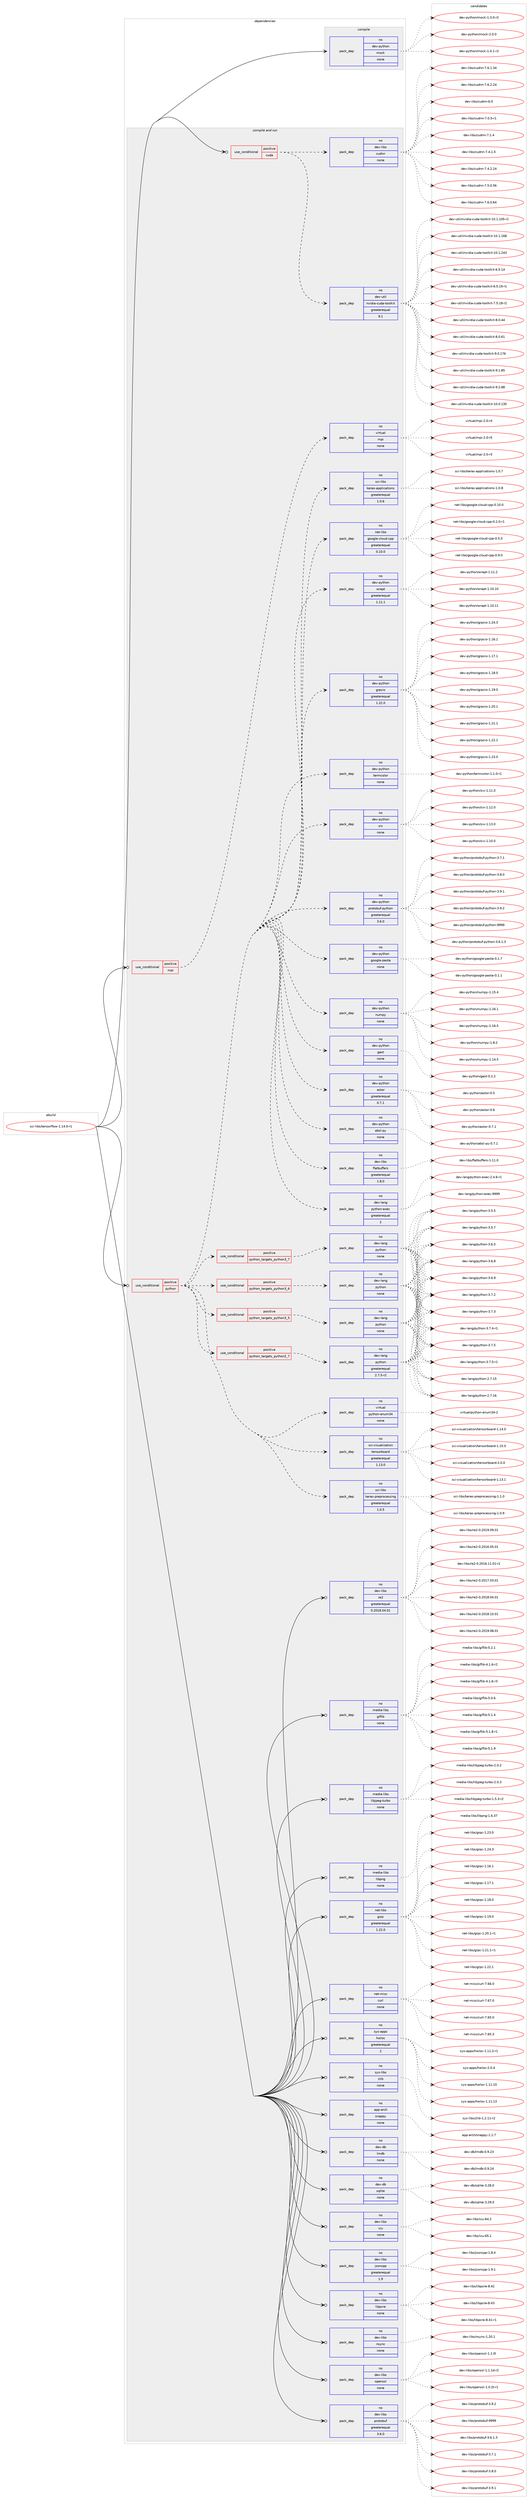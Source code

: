 digraph prolog {

# *************
# Graph options
# *************

newrank=true;
concentrate=true;
compound=true;
graph [rankdir=LR,fontname=Helvetica,fontsize=10,ranksep=1.5];#, ranksep=2.5, nodesep=0.2];
edge  [arrowhead=vee];
node  [fontname=Helvetica,fontsize=10];

# **********
# The ebuild
# **********

subgraph cluster_leftcol {
color=gray;
rank=same;
label=<<i>ebuild</i>>;
id [label="sci-libs/tensorflow-1.14.0-r1", color=red, width=4, href="../sci-libs/tensorflow-1.14.0-r1.svg"];
}

# ****************
# The dependencies
# ****************

subgraph cluster_midcol {
color=gray;
label=<<i>dependencies</i>>;
subgraph cluster_compile {
fillcolor="#eeeeee";
style=filled;
label=<<i>compile</i>>;
subgraph pack636025 {
dependency860055 [label=<<TABLE BORDER="0" CELLBORDER="1" CELLSPACING="0" CELLPADDING="4" WIDTH="220"><TR><TD ROWSPAN="6" CELLPADDING="30">pack_dep</TD></TR><TR><TD WIDTH="110">no</TD></TR><TR><TD>dev-python</TD></TR><TR><TD>mock</TD></TR><TR><TD>none</TD></TR><TR><TD></TD></TR></TABLE>>, shape=none, color=blue];
}
id:e -> dependency860055:w [weight=20,style="solid",arrowhead="vee"];
}
subgraph cluster_compileandrun {
fillcolor="#eeeeee";
style=filled;
label=<<i>compile and run</i>>;
subgraph cond208830 {
dependency860056 [label=<<TABLE BORDER="0" CELLBORDER="1" CELLSPACING="0" CELLPADDING="4"><TR><TD ROWSPAN="3" CELLPADDING="10">use_conditional</TD></TR><TR><TD>positive</TD></TR><TR><TD>cuda</TD></TR></TABLE>>, shape=none, color=red];
subgraph pack636026 {
dependency860057 [label=<<TABLE BORDER="0" CELLBORDER="1" CELLSPACING="0" CELLPADDING="4" WIDTH="220"><TR><TD ROWSPAN="6" CELLPADDING="30">pack_dep</TD></TR><TR><TD WIDTH="110">no</TD></TR><TR><TD>dev-util</TD></TR><TR><TD>nvidia-cuda-toolkit</TD></TR><TR><TD>greaterequal</TD></TR><TR><TD>9.1</TD></TR></TABLE>>, shape=none, color=blue];
}
dependency860056:e -> dependency860057:w [weight=20,style="dashed",arrowhead="vee"];
subgraph pack636027 {
dependency860058 [label=<<TABLE BORDER="0" CELLBORDER="1" CELLSPACING="0" CELLPADDING="4" WIDTH="220"><TR><TD ROWSPAN="6" CELLPADDING="30">pack_dep</TD></TR><TR><TD WIDTH="110">no</TD></TR><TR><TD>dev-libs</TD></TR><TR><TD>cudnn</TD></TR><TR><TD>none</TD></TR><TR><TD></TD></TR></TABLE>>, shape=none, color=blue];
}
dependency860056:e -> dependency860058:w [weight=20,style="dashed",arrowhead="vee"];
}
id:e -> dependency860056:w [weight=20,style="solid",arrowhead="odotvee"];
subgraph cond208831 {
dependency860059 [label=<<TABLE BORDER="0" CELLBORDER="1" CELLSPACING="0" CELLPADDING="4"><TR><TD ROWSPAN="3" CELLPADDING="10">use_conditional</TD></TR><TR><TD>positive</TD></TR><TR><TD>mpi</TD></TR></TABLE>>, shape=none, color=red];
subgraph pack636028 {
dependency860060 [label=<<TABLE BORDER="0" CELLBORDER="1" CELLSPACING="0" CELLPADDING="4" WIDTH="220"><TR><TD ROWSPAN="6" CELLPADDING="30">pack_dep</TD></TR><TR><TD WIDTH="110">no</TD></TR><TR><TD>virtual</TD></TR><TR><TD>mpi</TD></TR><TR><TD>none</TD></TR><TR><TD></TD></TR></TABLE>>, shape=none, color=blue];
}
dependency860059:e -> dependency860060:w [weight=20,style="dashed",arrowhead="vee"];
}
id:e -> dependency860059:w [weight=20,style="solid",arrowhead="odotvee"];
subgraph cond208832 {
dependency860061 [label=<<TABLE BORDER="0" CELLBORDER="1" CELLSPACING="0" CELLPADDING="4"><TR><TD ROWSPAN="3" CELLPADDING="10">use_conditional</TD></TR><TR><TD>positive</TD></TR><TR><TD>python</TD></TR></TABLE>>, shape=none, color=red];
subgraph cond208833 {
dependency860062 [label=<<TABLE BORDER="0" CELLBORDER="1" CELLSPACING="0" CELLPADDING="4"><TR><TD ROWSPAN="3" CELLPADDING="10">use_conditional</TD></TR><TR><TD>positive</TD></TR><TR><TD>python_targets_python2_7</TD></TR></TABLE>>, shape=none, color=red];
subgraph pack636029 {
dependency860063 [label=<<TABLE BORDER="0" CELLBORDER="1" CELLSPACING="0" CELLPADDING="4" WIDTH="220"><TR><TD ROWSPAN="6" CELLPADDING="30">pack_dep</TD></TR><TR><TD WIDTH="110">no</TD></TR><TR><TD>dev-lang</TD></TR><TR><TD>python</TD></TR><TR><TD>greaterequal</TD></TR><TR><TD>2.7.5-r2</TD></TR></TABLE>>, shape=none, color=blue];
}
dependency860062:e -> dependency860063:w [weight=20,style="dashed",arrowhead="vee"];
}
dependency860061:e -> dependency860062:w [weight=20,style="dashed",arrowhead="vee"];
subgraph cond208834 {
dependency860064 [label=<<TABLE BORDER="0" CELLBORDER="1" CELLSPACING="0" CELLPADDING="4"><TR><TD ROWSPAN="3" CELLPADDING="10">use_conditional</TD></TR><TR><TD>positive</TD></TR><TR><TD>python_targets_python3_5</TD></TR></TABLE>>, shape=none, color=red];
subgraph pack636030 {
dependency860065 [label=<<TABLE BORDER="0" CELLBORDER="1" CELLSPACING="0" CELLPADDING="4" WIDTH="220"><TR><TD ROWSPAN="6" CELLPADDING="30">pack_dep</TD></TR><TR><TD WIDTH="110">no</TD></TR><TR><TD>dev-lang</TD></TR><TR><TD>python</TD></TR><TR><TD>none</TD></TR><TR><TD></TD></TR></TABLE>>, shape=none, color=blue];
}
dependency860064:e -> dependency860065:w [weight=20,style="dashed",arrowhead="vee"];
}
dependency860061:e -> dependency860064:w [weight=20,style="dashed",arrowhead="vee"];
subgraph cond208835 {
dependency860066 [label=<<TABLE BORDER="0" CELLBORDER="1" CELLSPACING="0" CELLPADDING="4"><TR><TD ROWSPAN="3" CELLPADDING="10">use_conditional</TD></TR><TR><TD>positive</TD></TR><TR><TD>python_targets_python3_6</TD></TR></TABLE>>, shape=none, color=red];
subgraph pack636031 {
dependency860067 [label=<<TABLE BORDER="0" CELLBORDER="1" CELLSPACING="0" CELLPADDING="4" WIDTH="220"><TR><TD ROWSPAN="6" CELLPADDING="30">pack_dep</TD></TR><TR><TD WIDTH="110">no</TD></TR><TR><TD>dev-lang</TD></TR><TR><TD>python</TD></TR><TR><TD>none</TD></TR><TR><TD></TD></TR></TABLE>>, shape=none, color=blue];
}
dependency860066:e -> dependency860067:w [weight=20,style="dashed",arrowhead="vee"];
}
dependency860061:e -> dependency860066:w [weight=20,style="dashed",arrowhead="vee"];
subgraph cond208836 {
dependency860068 [label=<<TABLE BORDER="0" CELLBORDER="1" CELLSPACING="0" CELLPADDING="4"><TR><TD ROWSPAN="3" CELLPADDING="10">use_conditional</TD></TR><TR><TD>positive</TD></TR><TR><TD>python_targets_python3_7</TD></TR></TABLE>>, shape=none, color=red];
subgraph pack636032 {
dependency860069 [label=<<TABLE BORDER="0" CELLBORDER="1" CELLSPACING="0" CELLPADDING="4" WIDTH="220"><TR><TD ROWSPAN="6" CELLPADDING="30">pack_dep</TD></TR><TR><TD WIDTH="110">no</TD></TR><TR><TD>dev-lang</TD></TR><TR><TD>python</TD></TR><TR><TD>none</TD></TR><TR><TD></TD></TR></TABLE>>, shape=none, color=blue];
}
dependency860068:e -> dependency860069:w [weight=20,style="dashed",arrowhead="vee"];
}
dependency860061:e -> dependency860068:w [weight=20,style="dashed",arrowhead="vee"];
subgraph pack636033 {
dependency860070 [label=<<TABLE BORDER="0" CELLBORDER="1" CELLSPACING="0" CELLPADDING="4" WIDTH="220"><TR><TD ROWSPAN="6" CELLPADDING="30">pack_dep</TD></TR><TR><TD WIDTH="110">no</TD></TR><TR><TD>dev-lang</TD></TR><TR><TD>python-exec</TD></TR><TR><TD>greaterequal</TD></TR><TR><TD>2</TD></TR></TABLE>>, shape=none, color=blue];
}
dependency860061:e -> dependency860070:w [weight=20,style="dashed",arrowhead="vee"];
subgraph pack636034 {
dependency860071 [label=<<TABLE BORDER="0" CELLBORDER="1" CELLSPACING="0" CELLPADDING="4" WIDTH="220"><TR><TD ROWSPAN="6" CELLPADDING="30">pack_dep</TD></TR><TR><TD WIDTH="110">no</TD></TR><TR><TD>dev-libs</TD></TR><TR><TD>flatbuffers</TD></TR><TR><TD>greaterequal</TD></TR><TR><TD>1.8.0</TD></TR></TABLE>>, shape=none, color=blue];
}
dependency860061:e -> dependency860071:w [weight=20,style="dashed",arrowhead="vee"];
subgraph pack636035 {
dependency860072 [label=<<TABLE BORDER="0" CELLBORDER="1" CELLSPACING="0" CELLPADDING="4" WIDTH="220"><TR><TD ROWSPAN="6" CELLPADDING="30">pack_dep</TD></TR><TR><TD WIDTH="110">no</TD></TR><TR><TD>dev-python</TD></TR><TR><TD>absl-py</TD></TR><TR><TD>none</TD></TR><TR><TD></TD></TR></TABLE>>, shape=none, color=blue];
}
dependency860061:e -> dependency860072:w [weight=20,style="dashed",arrowhead="vee"];
subgraph pack636036 {
dependency860073 [label=<<TABLE BORDER="0" CELLBORDER="1" CELLSPACING="0" CELLPADDING="4" WIDTH="220"><TR><TD ROWSPAN="6" CELLPADDING="30">pack_dep</TD></TR><TR><TD WIDTH="110">no</TD></TR><TR><TD>dev-python</TD></TR><TR><TD>astor</TD></TR><TR><TD>greaterequal</TD></TR><TR><TD>0.7.1</TD></TR></TABLE>>, shape=none, color=blue];
}
dependency860061:e -> dependency860073:w [weight=20,style="dashed",arrowhead="vee"];
subgraph pack636037 {
dependency860074 [label=<<TABLE BORDER="0" CELLBORDER="1" CELLSPACING="0" CELLPADDING="4" WIDTH="220"><TR><TD ROWSPAN="6" CELLPADDING="30">pack_dep</TD></TR><TR><TD WIDTH="110">no</TD></TR><TR><TD>dev-python</TD></TR><TR><TD>gast</TD></TR><TR><TD>none</TD></TR><TR><TD></TD></TR></TABLE>>, shape=none, color=blue];
}
dependency860061:e -> dependency860074:w [weight=20,style="dashed",arrowhead="vee"];
subgraph pack636038 {
dependency860075 [label=<<TABLE BORDER="0" CELLBORDER="1" CELLSPACING="0" CELLPADDING="4" WIDTH="220"><TR><TD ROWSPAN="6" CELLPADDING="30">pack_dep</TD></TR><TR><TD WIDTH="110">no</TD></TR><TR><TD>dev-python</TD></TR><TR><TD>numpy</TD></TR><TR><TD>none</TD></TR><TR><TD></TD></TR></TABLE>>, shape=none, color=blue];
}
dependency860061:e -> dependency860075:w [weight=20,style="dashed",arrowhead="vee"];
subgraph pack636039 {
dependency860076 [label=<<TABLE BORDER="0" CELLBORDER="1" CELLSPACING="0" CELLPADDING="4" WIDTH="220"><TR><TD ROWSPAN="6" CELLPADDING="30">pack_dep</TD></TR><TR><TD WIDTH="110">no</TD></TR><TR><TD>dev-python</TD></TR><TR><TD>google-pasta</TD></TR><TR><TD>none</TD></TR><TR><TD></TD></TR></TABLE>>, shape=none, color=blue];
}
dependency860061:e -> dependency860076:w [weight=20,style="dashed",arrowhead="vee"];
subgraph pack636040 {
dependency860077 [label=<<TABLE BORDER="0" CELLBORDER="1" CELLSPACING="0" CELLPADDING="4" WIDTH="220"><TR><TD ROWSPAN="6" CELLPADDING="30">pack_dep</TD></TR><TR><TD WIDTH="110">no</TD></TR><TR><TD>dev-python</TD></TR><TR><TD>protobuf-python</TD></TR><TR><TD>greaterequal</TD></TR><TR><TD>3.6.0</TD></TR></TABLE>>, shape=none, color=blue];
}
dependency860061:e -> dependency860077:w [weight=20,style="dashed",arrowhead="vee"];
subgraph pack636041 {
dependency860078 [label=<<TABLE BORDER="0" CELLBORDER="1" CELLSPACING="0" CELLPADDING="4" WIDTH="220"><TR><TD ROWSPAN="6" CELLPADDING="30">pack_dep</TD></TR><TR><TD WIDTH="110">no</TD></TR><TR><TD>dev-python</TD></TR><TR><TD>six</TD></TR><TR><TD>none</TD></TR><TR><TD></TD></TR></TABLE>>, shape=none, color=blue];
}
dependency860061:e -> dependency860078:w [weight=20,style="dashed",arrowhead="vee"];
subgraph pack636042 {
dependency860079 [label=<<TABLE BORDER="0" CELLBORDER="1" CELLSPACING="0" CELLPADDING="4" WIDTH="220"><TR><TD ROWSPAN="6" CELLPADDING="30">pack_dep</TD></TR><TR><TD WIDTH="110">no</TD></TR><TR><TD>dev-python</TD></TR><TR><TD>termcolor</TD></TR><TR><TD>none</TD></TR><TR><TD></TD></TR></TABLE>>, shape=none, color=blue];
}
dependency860061:e -> dependency860079:w [weight=20,style="dashed",arrowhead="vee"];
subgraph pack636043 {
dependency860080 [label=<<TABLE BORDER="0" CELLBORDER="1" CELLSPACING="0" CELLPADDING="4" WIDTH="220"><TR><TD ROWSPAN="6" CELLPADDING="30">pack_dep</TD></TR><TR><TD WIDTH="110">no</TD></TR><TR><TD>dev-python</TD></TR><TR><TD>grpcio</TD></TR><TR><TD>greaterequal</TD></TR><TR><TD>1.22.0</TD></TR></TABLE>>, shape=none, color=blue];
}
dependency860061:e -> dependency860080:w [weight=20,style="dashed",arrowhead="vee"];
subgraph pack636044 {
dependency860081 [label=<<TABLE BORDER="0" CELLBORDER="1" CELLSPACING="0" CELLPADDING="4" WIDTH="220"><TR><TD ROWSPAN="6" CELLPADDING="30">pack_dep</TD></TR><TR><TD WIDTH="110">no</TD></TR><TR><TD>dev-python</TD></TR><TR><TD>wrapt</TD></TR><TR><TD>greaterequal</TD></TR><TR><TD>1.11.1</TD></TR></TABLE>>, shape=none, color=blue];
}
dependency860061:e -> dependency860081:w [weight=20,style="dashed",arrowhead="vee"];
subgraph pack636045 {
dependency860082 [label=<<TABLE BORDER="0" CELLBORDER="1" CELLSPACING="0" CELLPADDING="4" WIDTH="220"><TR><TD ROWSPAN="6" CELLPADDING="30">pack_dep</TD></TR><TR><TD WIDTH="110">no</TD></TR><TR><TD>net-libs</TD></TR><TR><TD>google-cloud-cpp</TD></TR><TR><TD>greaterequal</TD></TR><TR><TD>0.10.0</TD></TR></TABLE>>, shape=none, color=blue];
}
dependency860061:e -> dependency860082:w [weight=20,style="dashed",arrowhead="vee"];
subgraph pack636046 {
dependency860083 [label=<<TABLE BORDER="0" CELLBORDER="1" CELLSPACING="0" CELLPADDING="4" WIDTH="220"><TR><TD ROWSPAN="6" CELLPADDING="30">pack_dep</TD></TR><TR><TD WIDTH="110">no</TD></TR><TR><TD>sci-libs</TD></TR><TR><TD>keras-applications</TD></TR><TR><TD>greaterequal</TD></TR><TR><TD>1.0.6</TD></TR></TABLE>>, shape=none, color=blue];
}
dependency860061:e -> dependency860083:w [weight=20,style="dashed",arrowhead="vee"];
subgraph pack636047 {
dependency860084 [label=<<TABLE BORDER="0" CELLBORDER="1" CELLSPACING="0" CELLPADDING="4" WIDTH="220"><TR><TD ROWSPAN="6" CELLPADDING="30">pack_dep</TD></TR><TR><TD WIDTH="110">no</TD></TR><TR><TD>sci-libs</TD></TR><TR><TD>keras-preprocessing</TD></TR><TR><TD>greaterequal</TD></TR><TR><TD>1.0.5</TD></TR></TABLE>>, shape=none, color=blue];
}
dependency860061:e -> dependency860084:w [weight=20,style="dashed",arrowhead="vee"];
subgraph pack636048 {
dependency860085 [label=<<TABLE BORDER="0" CELLBORDER="1" CELLSPACING="0" CELLPADDING="4" WIDTH="220"><TR><TD ROWSPAN="6" CELLPADDING="30">pack_dep</TD></TR><TR><TD WIDTH="110">no</TD></TR><TR><TD>sci-visualization</TD></TR><TR><TD>tensorboard</TD></TR><TR><TD>greaterequal</TD></TR><TR><TD>1.13.0</TD></TR></TABLE>>, shape=none, color=blue];
}
dependency860061:e -> dependency860085:w [weight=20,style="dashed",arrowhead="vee"];
subgraph pack636049 {
dependency860086 [label=<<TABLE BORDER="0" CELLBORDER="1" CELLSPACING="0" CELLPADDING="4" WIDTH="220"><TR><TD ROWSPAN="6" CELLPADDING="30">pack_dep</TD></TR><TR><TD WIDTH="110">no</TD></TR><TR><TD>virtual</TD></TR><TR><TD>python-enum34</TD></TR><TR><TD>none</TD></TR><TR><TD></TD></TR></TABLE>>, shape=none, color=blue];
}
dependency860061:e -> dependency860086:w [weight=20,style="dashed",arrowhead="vee"];
}
id:e -> dependency860061:w [weight=20,style="solid",arrowhead="odotvee"];
subgraph pack636050 {
dependency860087 [label=<<TABLE BORDER="0" CELLBORDER="1" CELLSPACING="0" CELLPADDING="4" WIDTH="220"><TR><TD ROWSPAN="6" CELLPADDING="30">pack_dep</TD></TR><TR><TD WIDTH="110">no</TD></TR><TR><TD>app-arch</TD></TR><TR><TD>snappy</TD></TR><TR><TD>none</TD></TR><TR><TD></TD></TR></TABLE>>, shape=none, color=blue];
}
id:e -> dependency860087:w [weight=20,style="solid",arrowhead="odotvee"];
subgraph pack636051 {
dependency860088 [label=<<TABLE BORDER="0" CELLBORDER="1" CELLSPACING="0" CELLPADDING="4" WIDTH="220"><TR><TD ROWSPAN="6" CELLPADDING="30">pack_dep</TD></TR><TR><TD WIDTH="110">no</TD></TR><TR><TD>dev-db</TD></TR><TR><TD>lmdb</TD></TR><TR><TD>none</TD></TR><TR><TD></TD></TR></TABLE>>, shape=none, color=blue];
}
id:e -> dependency860088:w [weight=20,style="solid",arrowhead="odotvee"];
subgraph pack636052 {
dependency860089 [label=<<TABLE BORDER="0" CELLBORDER="1" CELLSPACING="0" CELLPADDING="4" WIDTH="220"><TR><TD ROWSPAN="6" CELLPADDING="30">pack_dep</TD></TR><TR><TD WIDTH="110">no</TD></TR><TR><TD>dev-db</TD></TR><TR><TD>sqlite</TD></TR><TR><TD>none</TD></TR><TR><TD></TD></TR></TABLE>>, shape=none, color=blue];
}
id:e -> dependency860089:w [weight=20,style="solid",arrowhead="odotvee"];
subgraph pack636053 {
dependency860090 [label=<<TABLE BORDER="0" CELLBORDER="1" CELLSPACING="0" CELLPADDING="4" WIDTH="220"><TR><TD ROWSPAN="6" CELLPADDING="30">pack_dep</TD></TR><TR><TD WIDTH="110">no</TD></TR><TR><TD>dev-libs</TD></TR><TR><TD>icu</TD></TR><TR><TD>none</TD></TR><TR><TD></TD></TR></TABLE>>, shape=none, color=blue];
}
id:e -> dependency860090:w [weight=20,style="solid",arrowhead="odotvee"];
subgraph pack636054 {
dependency860091 [label=<<TABLE BORDER="0" CELLBORDER="1" CELLSPACING="0" CELLPADDING="4" WIDTH="220"><TR><TD ROWSPAN="6" CELLPADDING="30">pack_dep</TD></TR><TR><TD WIDTH="110">no</TD></TR><TR><TD>dev-libs</TD></TR><TR><TD>jsoncpp</TD></TR><TR><TD>greaterequal</TD></TR><TR><TD>1.9</TD></TR></TABLE>>, shape=none, color=blue];
}
id:e -> dependency860091:w [weight=20,style="solid",arrowhead="odotvee"];
subgraph pack636055 {
dependency860092 [label=<<TABLE BORDER="0" CELLBORDER="1" CELLSPACING="0" CELLPADDING="4" WIDTH="220"><TR><TD ROWSPAN="6" CELLPADDING="30">pack_dep</TD></TR><TR><TD WIDTH="110">no</TD></TR><TR><TD>dev-libs</TD></TR><TR><TD>libpcre</TD></TR><TR><TD>none</TD></TR><TR><TD></TD></TR></TABLE>>, shape=none, color=blue];
}
id:e -> dependency860092:w [weight=20,style="solid",arrowhead="odotvee"];
subgraph pack636056 {
dependency860093 [label=<<TABLE BORDER="0" CELLBORDER="1" CELLSPACING="0" CELLPADDING="4" WIDTH="220"><TR><TD ROWSPAN="6" CELLPADDING="30">pack_dep</TD></TR><TR><TD WIDTH="110">no</TD></TR><TR><TD>dev-libs</TD></TR><TR><TD>nsync</TD></TR><TR><TD>none</TD></TR><TR><TD></TD></TR></TABLE>>, shape=none, color=blue];
}
id:e -> dependency860093:w [weight=20,style="solid",arrowhead="odotvee"];
subgraph pack636057 {
dependency860094 [label=<<TABLE BORDER="0" CELLBORDER="1" CELLSPACING="0" CELLPADDING="4" WIDTH="220"><TR><TD ROWSPAN="6" CELLPADDING="30">pack_dep</TD></TR><TR><TD WIDTH="110">no</TD></TR><TR><TD>dev-libs</TD></TR><TR><TD>openssl</TD></TR><TR><TD>none</TD></TR><TR><TD></TD></TR></TABLE>>, shape=none, color=blue];
}
id:e -> dependency860094:w [weight=20,style="solid",arrowhead="odotvee"];
subgraph pack636058 {
dependency860095 [label=<<TABLE BORDER="0" CELLBORDER="1" CELLSPACING="0" CELLPADDING="4" WIDTH="220"><TR><TD ROWSPAN="6" CELLPADDING="30">pack_dep</TD></TR><TR><TD WIDTH="110">no</TD></TR><TR><TD>dev-libs</TD></TR><TR><TD>protobuf</TD></TR><TR><TD>greaterequal</TD></TR><TR><TD>3.6.0</TD></TR></TABLE>>, shape=none, color=blue];
}
id:e -> dependency860095:w [weight=20,style="solid",arrowhead="odotvee"];
subgraph pack636059 {
dependency860096 [label=<<TABLE BORDER="0" CELLBORDER="1" CELLSPACING="0" CELLPADDING="4" WIDTH="220"><TR><TD ROWSPAN="6" CELLPADDING="30">pack_dep</TD></TR><TR><TD WIDTH="110">no</TD></TR><TR><TD>dev-libs</TD></TR><TR><TD>re2</TD></TR><TR><TD>greaterequal</TD></TR><TR><TD>0.2018.04.01</TD></TR></TABLE>>, shape=none, color=blue];
}
id:e -> dependency860096:w [weight=20,style="solid",arrowhead="odotvee"];
subgraph pack636060 {
dependency860097 [label=<<TABLE BORDER="0" CELLBORDER="1" CELLSPACING="0" CELLPADDING="4" WIDTH="220"><TR><TD ROWSPAN="6" CELLPADDING="30">pack_dep</TD></TR><TR><TD WIDTH="110">no</TD></TR><TR><TD>media-libs</TD></TR><TR><TD>giflib</TD></TR><TR><TD>none</TD></TR><TR><TD></TD></TR></TABLE>>, shape=none, color=blue];
}
id:e -> dependency860097:w [weight=20,style="solid",arrowhead="odotvee"];
subgraph pack636061 {
dependency860098 [label=<<TABLE BORDER="0" CELLBORDER="1" CELLSPACING="0" CELLPADDING="4" WIDTH="220"><TR><TD ROWSPAN="6" CELLPADDING="30">pack_dep</TD></TR><TR><TD WIDTH="110">no</TD></TR><TR><TD>media-libs</TD></TR><TR><TD>libjpeg-turbo</TD></TR><TR><TD>none</TD></TR><TR><TD></TD></TR></TABLE>>, shape=none, color=blue];
}
id:e -> dependency860098:w [weight=20,style="solid",arrowhead="odotvee"];
subgraph pack636062 {
dependency860099 [label=<<TABLE BORDER="0" CELLBORDER="1" CELLSPACING="0" CELLPADDING="4" WIDTH="220"><TR><TD ROWSPAN="6" CELLPADDING="30">pack_dep</TD></TR><TR><TD WIDTH="110">no</TD></TR><TR><TD>media-libs</TD></TR><TR><TD>libpng</TD></TR><TR><TD>none</TD></TR><TR><TD></TD></TR></TABLE>>, shape=none, color=blue];
}
id:e -> dependency860099:w [weight=20,style="solid",arrowhead="odotvee"];
subgraph pack636063 {
dependency860100 [label=<<TABLE BORDER="0" CELLBORDER="1" CELLSPACING="0" CELLPADDING="4" WIDTH="220"><TR><TD ROWSPAN="6" CELLPADDING="30">pack_dep</TD></TR><TR><TD WIDTH="110">no</TD></TR><TR><TD>net-libs</TD></TR><TR><TD>grpc</TD></TR><TR><TD>greaterequal</TD></TR><TR><TD>1.22.0</TD></TR></TABLE>>, shape=none, color=blue];
}
id:e -> dependency860100:w [weight=20,style="solid",arrowhead="odotvee"];
subgraph pack636064 {
dependency860101 [label=<<TABLE BORDER="0" CELLBORDER="1" CELLSPACING="0" CELLPADDING="4" WIDTH="220"><TR><TD ROWSPAN="6" CELLPADDING="30">pack_dep</TD></TR><TR><TD WIDTH="110">no</TD></TR><TR><TD>net-misc</TD></TR><TR><TD>curl</TD></TR><TR><TD>none</TD></TR><TR><TD></TD></TR></TABLE>>, shape=none, color=blue];
}
id:e -> dependency860101:w [weight=20,style="solid",arrowhead="odotvee"];
subgraph pack636065 {
dependency860102 [label=<<TABLE BORDER="0" CELLBORDER="1" CELLSPACING="0" CELLPADDING="4" WIDTH="220"><TR><TD ROWSPAN="6" CELLPADDING="30">pack_dep</TD></TR><TR><TD WIDTH="110">no</TD></TR><TR><TD>sys-apps</TD></TR><TR><TD>hwloc</TD></TR><TR><TD>greaterequal</TD></TR><TR><TD>2</TD></TR></TABLE>>, shape=none, color=blue];
}
id:e -> dependency860102:w [weight=20,style="solid",arrowhead="odotvee"];
subgraph pack636066 {
dependency860103 [label=<<TABLE BORDER="0" CELLBORDER="1" CELLSPACING="0" CELLPADDING="4" WIDTH="220"><TR><TD ROWSPAN="6" CELLPADDING="30">pack_dep</TD></TR><TR><TD WIDTH="110">no</TD></TR><TR><TD>sys-libs</TD></TR><TR><TD>zlib</TD></TR><TR><TD>none</TD></TR><TR><TD></TD></TR></TABLE>>, shape=none, color=blue];
}
id:e -> dependency860103:w [weight=20,style="solid",arrowhead="odotvee"];
}
subgraph cluster_run {
fillcolor="#eeeeee";
style=filled;
label=<<i>run</i>>;
}
}

# **************
# The candidates
# **************

subgraph cluster_choices {
rank=same;
color=gray;
label=<<i>candidates</i>>;

subgraph choice636025 {
color=black;
nodesep=1;
choice1001011184511212111610411111047109111991074549464846494511450 [label="dev-python/mock-1.0.1-r2", color=red, width=4,href="../dev-python/mock-1.0.1-r2.svg"];
choice1001011184511212111610411111047109111991074549465146484511450 [label="dev-python/mock-1.3.0-r2", color=red, width=4,href="../dev-python/mock-1.3.0-r2.svg"];
choice100101118451121211161041111104710911199107455046484648 [label="dev-python/mock-2.0.0", color=red, width=4,href="../dev-python/mock-2.0.0.svg"];
dependency860055:e -> choice1001011184511212111610411111047109111991074549464846494511450:w [style=dotted,weight="100"];
dependency860055:e -> choice1001011184511212111610411111047109111991074549465146484511450:w [style=dotted,weight="100"];
dependency860055:e -> choice100101118451121211161041111104710911199107455046484648:w [style=dotted,weight="100"];
}
subgraph choice636026 {
color=black;
nodesep=1;
choice10010111845117116105108471101181051001059745991171009745116111111108107105116454948464846495148 [label="dev-util/nvidia-cuda-toolkit-10.0.130", color=red, width=4,href="../dev-util/nvidia-cuda-toolkit-10.0.130.svg"];
choice100101118451171161051084711011810510010597459911710097451161111111081071051164549484649464948534511449 [label="dev-util/nvidia-cuda-toolkit-10.1.105-r1", color=red, width=4,href="../dev-util/nvidia-cuda-toolkit-10.1.105-r1.svg"];
choice10010111845117116105108471101181051001059745991171009745116111111108107105116454948464946495456 [label="dev-util/nvidia-cuda-toolkit-10.1.168", color=red, width=4,href="../dev-util/nvidia-cuda-toolkit-10.1.168.svg"];
choice10010111845117116105108471101181051001059745991171009745116111111108107105116454948464946505251 [label="dev-util/nvidia-cuda-toolkit-10.1.243", color=red, width=4,href="../dev-util/nvidia-cuda-toolkit-10.1.243.svg"];
choice1001011184511711610510847110118105100105974599117100974511611111110810710511645544653464952 [label="dev-util/nvidia-cuda-toolkit-6.5.14", color=red, width=4,href="../dev-util/nvidia-cuda-toolkit-6.5.14.svg"];
choice10010111845117116105108471101181051001059745991171009745116111111108107105116455446534649574511449 [label="dev-util/nvidia-cuda-toolkit-6.5.19-r1", color=red, width=4,href="../dev-util/nvidia-cuda-toolkit-6.5.19-r1.svg"];
choice10010111845117116105108471101181051001059745991171009745116111111108107105116455546534649564511450 [label="dev-util/nvidia-cuda-toolkit-7.5.18-r2", color=red, width=4,href="../dev-util/nvidia-cuda-toolkit-7.5.18-r2.svg"];
choice1001011184511711610510847110118105100105974599117100974511611111110810710511645564648465252 [label="dev-util/nvidia-cuda-toolkit-8.0.44", color=red, width=4,href="../dev-util/nvidia-cuda-toolkit-8.0.44.svg"];
choice1001011184511711610510847110118105100105974599117100974511611111110810710511645564648465449 [label="dev-util/nvidia-cuda-toolkit-8.0.61", color=red, width=4,href="../dev-util/nvidia-cuda-toolkit-8.0.61.svg"];
choice100101118451171161051084711011810510010597459911710097451161111111081071051164557464846495554 [label="dev-util/nvidia-cuda-toolkit-9.0.176", color=red, width=4,href="../dev-util/nvidia-cuda-toolkit-9.0.176.svg"];
choice1001011184511711610510847110118105100105974599117100974511611111110810710511645574649465653 [label="dev-util/nvidia-cuda-toolkit-9.1.85", color=red, width=4,href="../dev-util/nvidia-cuda-toolkit-9.1.85.svg"];
choice1001011184511711610510847110118105100105974599117100974511611111110810710511645574650465656 [label="dev-util/nvidia-cuda-toolkit-9.2.88", color=red, width=4,href="../dev-util/nvidia-cuda-toolkit-9.2.88.svg"];
dependency860057:e -> choice10010111845117116105108471101181051001059745991171009745116111111108107105116454948464846495148:w [style=dotted,weight="100"];
dependency860057:e -> choice100101118451171161051084711011810510010597459911710097451161111111081071051164549484649464948534511449:w [style=dotted,weight="100"];
dependency860057:e -> choice10010111845117116105108471101181051001059745991171009745116111111108107105116454948464946495456:w [style=dotted,weight="100"];
dependency860057:e -> choice10010111845117116105108471101181051001059745991171009745116111111108107105116454948464946505251:w [style=dotted,weight="100"];
dependency860057:e -> choice1001011184511711610510847110118105100105974599117100974511611111110810710511645544653464952:w [style=dotted,weight="100"];
dependency860057:e -> choice10010111845117116105108471101181051001059745991171009745116111111108107105116455446534649574511449:w [style=dotted,weight="100"];
dependency860057:e -> choice10010111845117116105108471101181051001059745991171009745116111111108107105116455546534649564511450:w [style=dotted,weight="100"];
dependency860057:e -> choice1001011184511711610510847110118105100105974599117100974511611111110810710511645564648465252:w [style=dotted,weight="100"];
dependency860057:e -> choice1001011184511711610510847110118105100105974599117100974511611111110810710511645564648465449:w [style=dotted,weight="100"];
dependency860057:e -> choice100101118451171161051084711011810510010597459911710097451161111111081071051164557464846495554:w [style=dotted,weight="100"];
dependency860057:e -> choice1001011184511711610510847110118105100105974599117100974511611111110810710511645574649465653:w [style=dotted,weight="100"];
dependency860057:e -> choice1001011184511711610510847110118105100105974599117100974511611111110810710511645574650465656:w [style=dotted,weight="100"];
}
subgraph choice636027 {
color=black;
nodesep=1;
choice1001011184510810598115479911710011011045544648 [label="dev-libs/cudnn-6.0", color=red, width=4,href="../dev-libs/cudnn-6.0.svg"];
choice100101118451081059811547991171001101104555464846534511449 [label="dev-libs/cudnn-7.0.5-r1", color=red, width=4,href="../dev-libs/cudnn-7.0.5-r1.svg"];
choice10010111845108105981154799117100110110455546494652 [label="dev-libs/cudnn-7.1.4", color=red, width=4,href="../dev-libs/cudnn-7.1.4.svg"];
choice100101118451081059811547991171001101104555465246494653 [label="dev-libs/cudnn-7.4.1.5", color=red, width=4,href="../dev-libs/cudnn-7.4.1.5.svg"];
choice10010111845108105981154799117100110110455546524650465052 [label="dev-libs/cudnn-7.4.2.24", color=red, width=4,href="../dev-libs/cudnn-7.4.2.24.svg"];
choice10010111845108105981154799117100110110455546534648465354 [label="dev-libs/cudnn-7.5.0.56", color=red, width=4,href="../dev-libs/cudnn-7.5.0.56.svg"];
choice10010111845108105981154799117100110110455546544648465452 [label="dev-libs/cudnn-7.6.0.64", color=red, width=4,href="../dev-libs/cudnn-7.6.0.64.svg"];
choice10010111845108105981154799117100110110455546544649465152 [label="dev-libs/cudnn-7.6.1.34", color=red, width=4,href="../dev-libs/cudnn-7.6.1.34.svg"];
choice10010111845108105981154799117100110110455546544650465052 [label="dev-libs/cudnn-7.6.2.24", color=red, width=4,href="../dev-libs/cudnn-7.6.2.24.svg"];
dependency860058:e -> choice1001011184510810598115479911710011011045544648:w [style=dotted,weight="100"];
dependency860058:e -> choice100101118451081059811547991171001101104555464846534511449:w [style=dotted,weight="100"];
dependency860058:e -> choice10010111845108105981154799117100110110455546494652:w [style=dotted,weight="100"];
dependency860058:e -> choice100101118451081059811547991171001101104555465246494653:w [style=dotted,weight="100"];
dependency860058:e -> choice10010111845108105981154799117100110110455546524650465052:w [style=dotted,weight="100"];
dependency860058:e -> choice10010111845108105981154799117100110110455546534648465354:w [style=dotted,weight="100"];
dependency860058:e -> choice10010111845108105981154799117100110110455546544648465452:w [style=dotted,weight="100"];
dependency860058:e -> choice10010111845108105981154799117100110110455546544649465152:w [style=dotted,weight="100"];
dependency860058:e -> choice10010111845108105981154799117100110110455546544650465052:w [style=dotted,weight="100"];
}
subgraph choice636028 {
color=black;
nodesep=1;
choice1181051141161179710847109112105455046484511451 [label="virtual/mpi-2.0-r3", color=red, width=4,href="../virtual/mpi-2.0-r3.svg"];
choice1181051141161179710847109112105455046484511452 [label="virtual/mpi-2.0-r4", color=red, width=4,href="../virtual/mpi-2.0-r4.svg"];
choice1181051141161179710847109112105455046484511453 [label="virtual/mpi-2.0-r5", color=red, width=4,href="../virtual/mpi-2.0-r5.svg"];
dependency860060:e -> choice1181051141161179710847109112105455046484511451:w [style=dotted,weight="100"];
dependency860060:e -> choice1181051141161179710847109112105455046484511452:w [style=dotted,weight="100"];
dependency860060:e -> choice1181051141161179710847109112105455046484511453:w [style=dotted,weight="100"];
}
subgraph choice636029 {
color=black;
nodesep=1;
choice10010111845108971101034711212111610411111045504655464953 [label="dev-lang/python-2.7.15", color=red, width=4,href="../dev-lang/python-2.7.15.svg"];
choice10010111845108971101034711212111610411111045504655464954 [label="dev-lang/python-2.7.16", color=red, width=4,href="../dev-lang/python-2.7.16.svg"];
choice100101118451089711010347112121116104111110455146534653 [label="dev-lang/python-3.5.5", color=red, width=4,href="../dev-lang/python-3.5.5.svg"];
choice100101118451089711010347112121116104111110455146534655 [label="dev-lang/python-3.5.7", color=red, width=4,href="../dev-lang/python-3.5.7.svg"];
choice100101118451089711010347112121116104111110455146544653 [label="dev-lang/python-3.6.5", color=red, width=4,href="../dev-lang/python-3.6.5.svg"];
choice100101118451089711010347112121116104111110455146544656 [label="dev-lang/python-3.6.8", color=red, width=4,href="../dev-lang/python-3.6.8.svg"];
choice100101118451089711010347112121116104111110455146544657 [label="dev-lang/python-3.6.9", color=red, width=4,href="../dev-lang/python-3.6.9.svg"];
choice100101118451089711010347112121116104111110455146554650 [label="dev-lang/python-3.7.2", color=red, width=4,href="../dev-lang/python-3.7.2.svg"];
choice100101118451089711010347112121116104111110455146554651 [label="dev-lang/python-3.7.3", color=red, width=4,href="../dev-lang/python-3.7.3.svg"];
choice1001011184510897110103471121211161041111104551465546524511449 [label="dev-lang/python-3.7.4-r1", color=red, width=4,href="../dev-lang/python-3.7.4-r1.svg"];
choice100101118451089711010347112121116104111110455146554653 [label="dev-lang/python-3.7.5", color=red, width=4,href="../dev-lang/python-3.7.5.svg"];
choice1001011184510897110103471121211161041111104551465546534511449 [label="dev-lang/python-3.7.5-r1", color=red, width=4,href="../dev-lang/python-3.7.5-r1.svg"];
dependency860063:e -> choice10010111845108971101034711212111610411111045504655464953:w [style=dotted,weight="100"];
dependency860063:e -> choice10010111845108971101034711212111610411111045504655464954:w [style=dotted,weight="100"];
dependency860063:e -> choice100101118451089711010347112121116104111110455146534653:w [style=dotted,weight="100"];
dependency860063:e -> choice100101118451089711010347112121116104111110455146534655:w [style=dotted,weight="100"];
dependency860063:e -> choice100101118451089711010347112121116104111110455146544653:w [style=dotted,weight="100"];
dependency860063:e -> choice100101118451089711010347112121116104111110455146544656:w [style=dotted,weight="100"];
dependency860063:e -> choice100101118451089711010347112121116104111110455146544657:w [style=dotted,weight="100"];
dependency860063:e -> choice100101118451089711010347112121116104111110455146554650:w [style=dotted,weight="100"];
dependency860063:e -> choice100101118451089711010347112121116104111110455146554651:w [style=dotted,weight="100"];
dependency860063:e -> choice1001011184510897110103471121211161041111104551465546524511449:w [style=dotted,weight="100"];
dependency860063:e -> choice100101118451089711010347112121116104111110455146554653:w [style=dotted,weight="100"];
dependency860063:e -> choice1001011184510897110103471121211161041111104551465546534511449:w [style=dotted,weight="100"];
}
subgraph choice636030 {
color=black;
nodesep=1;
choice10010111845108971101034711212111610411111045504655464953 [label="dev-lang/python-2.7.15", color=red, width=4,href="../dev-lang/python-2.7.15.svg"];
choice10010111845108971101034711212111610411111045504655464954 [label="dev-lang/python-2.7.16", color=red, width=4,href="../dev-lang/python-2.7.16.svg"];
choice100101118451089711010347112121116104111110455146534653 [label="dev-lang/python-3.5.5", color=red, width=4,href="../dev-lang/python-3.5.5.svg"];
choice100101118451089711010347112121116104111110455146534655 [label="dev-lang/python-3.5.7", color=red, width=4,href="../dev-lang/python-3.5.7.svg"];
choice100101118451089711010347112121116104111110455146544653 [label="dev-lang/python-3.6.5", color=red, width=4,href="../dev-lang/python-3.6.5.svg"];
choice100101118451089711010347112121116104111110455146544656 [label="dev-lang/python-3.6.8", color=red, width=4,href="../dev-lang/python-3.6.8.svg"];
choice100101118451089711010347112121116104111110455146544657 [label="dev-lang/python-3.6.9", color=red, width=4,href="../dev-lang/python-3.6.9.svg"];
choice100101118451089711010347112121116104111110455146554650 [label="dev-lang/python-3.7.2", color=red, width=4,href="../dev-lang/python-3.7.2.svg"];
choice100101118451089711010347112121116104111110455146554651 [label="dev-lang/python-3.7.3", color=red, width=4,href="../dev-lang/python-3.7.3.svg"];
choice1001011184510897110103471121211161041111104551465546524511449 [label="dev-lang/python-3.7.4-r1", color=red, width=4,href="../dev-lang/python-3.7.4-r1.svg"];
choice100101118451089711010347112121116104111110455146554653 [label="dev-lang/python-3.7.5", color=red, width=4,href="../dev-lang/python-3.7.5.svg"];
choice1001011184510897110103471121211161041111104551465546534511449 [label="dev-lang/python-3.7.5-r1", color=red, width=4,href="../dev-lang/python-3.7.5-r1.svg"];
dependency860065:e -> choice10010111845108971101034711212111610411111045504655464953:w [style=dotted,weight="100"];
dependency860065:e -> choice10010111845108971101034711212111610411111045504655464954:w [style=dotted,weight="100"];
dependency860065:e -> choice100101118451089711010347112121116104111110455146534653:w [style=dotted,weight="100"];
dependency860065:e -> choice100101118451089711010347112121116104111110455146534655:w [style=dotted,weight="100"];
dependency860065:e -> choice100101118451089711010347112121116104111110455146544653:w [style=dotted,weight="100"];
dependency860065:e -> choice100101118451089711010347112121116104111110455146544656:w [style=dotted,weight="100"];
dependency860065:e -> choice100101118451089711010347112121116104111110455146544657:w [style=dotted,weight="100"];
dependency860065:e -> choice100101118451089711010347112121116104111110455146554650:w [style=dotted,weight="100"];
dependency860065:e -> choice100101118451089711010347112121116104111110455146554651:w [style=dotted,weight="100"];
dependency860065:e -> choice1001011184510897110103471121211161041111104551465546524511449:w [style=dotted,weight="100"];
dependency860065:e -> choice100101118451089711010347112121116104111110455146554653:w [style=dotted,weight="100"];
dependency860065:e -> choice1001011184510897110103471121211161041111104551465546534511449:w [style=dotted,weight="100"];
}
subgraph choice636031 {
color=black;
nodesep=1;
choice10010111845108971101034711212111610411111045504655464953 [label="dev-lang/python-2.7.15", color=red, width=4,href="../dev-lang/python-2.7.15.svg"];
choice10010111845108971101034711212111610411111045504655464954 [label="dev-lang/python-2.7.16", color=red, width=4,href="../dev-lang/python-2.7.16.svg"];
choice100101118451089711010347112121116104111110455146534653 [label="dev-lang/python-3.5.5", color=red, width=4,href="../dev-lang/python-3.5.5.svg"];
choice100101118451089711010347112121116104111110455146534655 [label="dev-lang/python-3.5.7", color=red, width=4,href="../dev-lang/python-3.5.7.svg"];
choice100101118451089711010347112121116104111110455146544653 [label="dev-lang/python-3.6.5", color=red, width=4,href="../dev-lang/python-3.6.5.svg"];
choice100101118451089711010347112121116104111110455146544656 [label="dev-lang/python-3.6.8", color=red, width=4,href="../dev-lang/python-3.6.8.svg"];
choice100101118451089711010347112121116104111110455146544657 [label="dev-lang/python-3.6.9", color=red, width=4,href="../dev-lang/python-3.6.9.svg"];
choice100101118451089711010347112121116104111110455146554650 [label="dev-lang/python-3.7.2", color=red, width=4,href="../dev-lang/python-3.7.2.svg"];
choice100101118451089711010347112121116104111110455146554651 [label="dev-lang/python-3.7.3", color=red, width=4,href="../dev-lang/python-3.7.3.svg"];
choice1001011184510897110103471121211161041111104551465546524511449 [label="dev-lang/python-3.7.4-r1", color=red, width=4,href="../dev-lang/python-3.7.4-r1.svg"];
choice100101118451089711010347112121116104111110455146554653 [label="dev-lang/python-3.7.5", color=red, width=4,href="../dev-lang/python-3.7.5.svg"];
choice1001011184510897110103471121211161041111104551465546534511449 [label="dev-lang/python-3.7.5-r1", color=red, width=4,href="../dev-lang/python-3.7.5-r1.svg"];
dependency860067:e -> choice10010111845108971101034711212111610411111045504655464953:w [style=dotted,weight="100"];
dependency860067:e -> choice10010111845108971101034711212111610411111045504655464954:w [style=dotted,weight="100"];
dependency860067:e -> choice100101118451089711010347112121116104111110455146534653:w [style=dotted,weight="100"];
dependency860067:e -> choice100101118451089711010347112121116104111110455146534655:w [style=dotted,weight="100"];
dependency860067:e -> choice100101118451089711010347112121116104111110455146544653:w [style=dotted,weight="100"];
dependency860067:e -> choice100101118451089711010347112121116104111110455146544656:w [style=dotted,weight="100"];
dependency860067:e -> choice100101118451089711010347112121116104111110455146544657:w [style=dotted,weight="100"];
dependency860067:e -> choice100101118451089711010347112121116104111110455146554650:w [style=dotted,weight="100"];
dependency860067:e -> choice100101118451089711010347112121116104111110455146554651:w [style=dotted,weight="100"];
dependency860067:e -> choice1001011184510897110103471121211161041111104551465546524511449:w [style=dotted,weight="100"];
dependency860067:e -> choice100101118451089711010347112121116104111110455146554653:w [style=dotted,weight="100"];
dependency860067:e -> choice1001011184510897110103471121211161041111104551465546534511449:w [style=dotted,weight="100"];
}
subgraph choice636032 {
color=black;
nodesep=1;
choice10010111845108971101034711212111610411111045504655464953 [label="dev-lang/python-2.7.15", color=red, width=4,href="../dev-lang/python-2.7.15.svg"];
choice10010111845108971101034711212111610411111045504655464954 [label="dev-lang/python-2.7.16", color=red, width=4,href="../dev-lang/python-2.7.16.svg"];
choice100101118451089711010347112121116104111110455146534653 [label="dev-lang/python-3.5.5", color=red, width=4,href="../dev-lang/python-3.5.5.svg"];
choice100101118451089711010347112121116104111110455146534655 [label="dev-lang/python-3.5.7", color=red, width=4,href="../dev-lang/python-3.5.7.svg"];
choice100101118451089711010347112121116104111110455146544653 [label="dev-lang/python-3.6.5", color=red, width=4,href="../dev-lang/python-3.6.5.svg"];
choice100101118451089711010347112121116104111110455146544656 [label="dev-lang/python-3.6.8", color=red, width=4,href="../dev-lang/python-3.6.8.svg"];
choice100101118451089711010347112121116104111110455146544657 [label="dev-lang/python-3.6.9", color=red, width=4,href="../dev-lang/python-3.6.9.svg"];
choice100101118451089711010347112121116104111110455146554650 [label="dev-lang/python-3.7.2", color=red, width=4,href="../dev-lang/python-3.7.2.svg"];
choice100101118451089711010347112121116104111110455146554651 [label="dev-lang/python-3.7.3", color=red, width=4,href="../dev-lang/python-3.7.3.svg"];
choice1001011184510897110103471121211161041111104551465546524511449 [label="dev-lang/python-3.7.4-r1", color=red, width=4,href="../dev-lang/python-3.7.4-r1.svg"];
choice100101118451089711010347112121116104111110455146554653 [label="dev-lang/python-3.7.5", color=red, width=4,href="../dev-lang/python-3.7.5.svg"];
choice1001011184510897110103471121211161041111104551465546534511449 [label="dev-lang/python-3.7.5-r1", color=red, width=4,href="../dev-lang/python-3.7.5-r1.svg"];
dependency860069:e -> choice10010111845108971101034711212111610411111045504655464953:w [style=dotted,weight="100"];
dependency860069:e -> choice10010111845108971101034711212111610411111045504655464954:w [style=dotted,weight="100"];
dependency860069:e -> choice100101118451089711010347112121116104111110455146534653:w [style=dotted,weight="100"];
dependency860069:e -> choice100101118451089711010347112121116104111110455146534655:w [style=dotted,weight="100"];
dependency860069:e -> choice100101118451089711010347112121116104111110455146544653:w [style=dotted,weight="100"];
dependency860069:e -> choice100101118451089711010347112121116104111110455146544656:w [style=dotted,weight="100"];
dependency860069:e -> choice100101118451089711010347112121116104111110455146544657:w [style=dotted,weight="100"];
dependency860069:e -> choice100101118451089711010347112121116104111110455146554650:w [style=dotted,weight="100"];
dependency860069:e -> choice100101118451089711010347112121116104111110455146554651:w [style=dotted,weight="100"];
dependency860069:e -> choice1001011184510897110103471121211161041111104551465546524511449:w [style=dotted,weight="100"];
dependency860069:e -> choice100101118451089711010347112121116104111110455146554653:w [style=dotted,weight="100"];
dependency860069:e -> choice1001011184510897110103471121211161041111104551465546534511449:w [style=dotted,weight="100"];
}
subgraph choice636033 {
color=black;
nodesep=1;
choice10010111845108971101034711212111610411111045101120101994550465246544511449 [label="dev-lang/python-exec-2.4.6-r1", color=red, width=4,href="../dev-lang/python-exec-2.4.6-r1.svg"];
choice10010111845108971101034711212111610411111045101120101994557575757 [label="dev-lang/python-exec-9999", color=red, width=4,href="../dev-lang/python-exec-9999.svg"];
dependency860070:e -> choice10010111845108971101034711212111610411111045101120101994550465246544511449:w [style=dotted,weight="100"];
dependency860070:e -> choice10010111845108971101034711212111610411111045101120101994557575757:w [style=dotted,weight="100"];
}
subgraph choice636034 {
color=black;
nodesep=1;
choice100101118451081059811547102108971169811710210210111411545494649494648 [label="dev-libs/flatbuffers-1.11.0", color=red, width=4,href="../dev-libs/flatbuffers-1.11.0.svg"];
dependency860071:e -> choice100101118451081059811547102108971169811710210210111411545494649494648:w [style=dotted,weight="100"];
}
subgraph choice636035 {
color=black;
nodesep=1;
choice1001011184511212111610411111047979811510845112121454846554649 [label="dev-python/absl-py-0.7.1", color=red, width=4,href="../dev-python/absl-py-0.7.1.svg"];
dependency860072:e -> choice1001011184511212111610411111047979811510845112121454846554649:w [style=dotted,weight="100"];
}
subgraph choice636036 {
color=black;
nodesep=1;
choice10010111845112121116104111110479711511611111445484653 [label="dev-python/astor-0.5", color=red, width=4,href="../dev-python/astor-0.5.svg"];
choice10010111845112121116104111110479711511611111445484654 [label="dev-python/astor-0.6", color=red, width=4,href="../dev-python/astor-0.6.svg"];
choice100101118451121211161041111104797115116111114454846554649 [label="dev-python/astor-0.7.1", color=red, width=4,href="../dev-python/astor-0.7.1.svg"];
dependency860073:e -> choice10010111845112121116104111110479711511611111445484653:w [style=dotted,weight="100"];
dependency860073:e -> choice10010111845112121116104111110479711511611111445484654:w [style=dotted,weight="100"];
dependency860073:e -> choice100101118451121211161041111104797115116111114454846554649:w [style=dotted,weight="100"];
}
subgraph choice636037 {
color=black;
nodesep=1;
choice100101118451121211161041111104710397115116454846504650 [label="dev-python/gast-0.2.2", color=red, width=4,href="../dev-python/gast-0.2.2.svg"];
dependency860074:e -> choice100101118451121211161041111104710397115116454846504650:w [style=dotted,weight="100"];
}
subgraph choice636038 {
color=black;
nodesep=1;
choice100101118451121211161041111104711011710911212145494649524653 [label="dev-python/numpy-1.14.5", color=red, width=4,href="../dev-python/numpy-1.14.5.svg"];
choice100101118451121211161041111104711011710911212145494649534652 [label="dev-python/numpy-1.15.4", color=red, width=4,href="../dev-python/numpy-1.15.4.svg"];
choice100101118451121211161041111104711011710911212145494649544649 [label="dev-python/numpy-1.16.1", color=red, width=4,href="../dev-python/numpy-1.16.1.svg"];
choice100101118451121211161041111104711011710911212145494649544653 [label="dev-python/numpy-1.16.5", color=red, width=4,href="../dev-python/numpy-1.16.5.svg"];
choice1001011184511212111610411111047110117109112121454946564650 [label="dev-python/numpy-1.8.2", color=red, width=4,href="../dev-python/numpy-1.8.2.svg"];
dependency860075:e -> choice100101118451121211161041111104711011710911212145494649524653:w [style=dotted,weight="100"];
dependency860075:e -> choice100101118451121211161041111104711011710911212145494649534652:w [style=dotted,weight="100"];
dependency860075:e -> choice100101118451121211161041111104711011710911212145494649544649:w [style=dotted,weight="100"];
dependency860075:e -> choice100101118451121211161041111104711011710911212145494649544653:w [style=dotted,weight="100"];
dependency860075:e -> choice1001011184511212111610411111047110117109112121454946564650:w [style=dotted,weight="100"];
}
subgraph choice636039 {
color=black;
nodesep=1;
choice1001011184511212111610411111047103111111103108101451129711511697454846494649 [label="dev-python/google-pasta-0.1.1", color=red, width=4,href="../dev-python/google-pasta-0.1.1.svg"];
choice1001011184511212111610411111047103111111103108101451129711511697454846494655 [label="dev-python/google-pasta-0.1.7", color=red, width=4,href="../dev-python/google-pasta-0.1.7.svg"];
dependency860076:e -> choice1001011184511212111610411111047103111111103108101451129711511697454846494649:w [style=dotted,weight="100"];
dependency860076:e -> choice1001011184511212111610411111047103111111103108101451129711511697454846494655:w [style=dotted,weight="100"];
}
subgraph choice636040 {
color=black;
nodesep=1;
choice100101118451121211161041111104711211411111611198117102451121211161041111104551465446494651 [label="dev-python/protobuf-python-3.6.1.3", color=red, width=4,href="../dev-python/protobuf-python-3.6.1.3.svg"];
choice10010111845112121116104111110471121141111161119811710245112121116104111110455146554649 [label="dev-python/protobuf-python-3.7.1", color=red, width=4,href="../dev-python/protobuf-python-3.7.1.svg"];
choice10010111845112121116104111110471121141111161119811710245112121116104111110455146564648 [label="dev-python/protobuf-python-3.8.0", color=red, width=4,href="../dev-python/protobuf-python-3.8.0.svg"];
choice10010111845112121116104111110471121141111161119811710245112121116104111110455146574649 [label="dev-python/protobuf-python-3.9.1", color=red, width=4,href="../dev-python/protobuf-python-3.9.1.svg"];
choice10010111845112121116104111110471121141111161119811710245112121116104111110455146574650 [label="dev-python/protobuf-python-3.9.2", color=red, width=4,href="../dev-python/protobuf-python-3.9.2.svg"];
choice100101118451121211161041111104711211411111611198117102451121211161041111104557575757 [label="dev-python/protobuf-python-9999", color=red, width=4,href="../dev-python/protobuf-python-9999.svg"];
dependency860077:e -> choice100101118451121211161041111104711211411111611198117102451121211161041111104551465446494651:w [style=dotted,weight="100"];
dependency860077:e -> choice10010111845112121116104111110471121141111161119811710245112121116104111110455146554649:w [style=dotted,weight="100"];
dependency860077:e -> choice10010111845112121116104111110471121141111161119811710245112121116104111110455146564648:w [style=dotted,weight="100"];
dependency860077:e -> choice10010111845112121116104111110471121141111161119811710245112121116104111110455146574649:w [style=dotted,weight="100"];
dependency860077:e -> choice10010111845112121116104111110471121141111161119811710245112121116104111110455146574650:w [style=dotted,weight="100"];
dependency860077:e -> choice100101118451121211161041111104711211411111611198117102451121211161041111104557575757:w [style=dotted,weight="100"];
}
subgraph choice636041 {
color=black;
nodesep=1;
choice100101118451121211161041111104711510512045494649484648 [label="dev-python/six-1.10.0", color=red, width=4,href="../dev-python/six-1.10.0.svg"];
choice100101118451121211161041111104711510512045494649494648 [label="dev-python/six-1.11.0", color=red, width=4,href="../dev-python/six-1.11.0.svg"];
choice100101118451121211161041111104711510512045494649504648 [label="dev-python/six-1.12.0", color=red, width=4,href="../dev-python/six-1.12.0.svg"];
choice100101118451121211161041111104711510512045494649514648 [label="dev-python/six-1.13.0", color=red, width=4,href="../dev-python/six-1.13.0.svg"];
dependency860078:e -> choice100101118451121211161041111104711510512045494649484648:w [style=dotted,weight="100"];
dependency860078:e -> choice100101118451121211161041111104711510512045494649494648:w [style=dotted,weight="100"];
dependency860078:e -> choice100101118451121211161041111104711510512045494649504648:w [style=dotted,weight="100"];
dependency860078:e -> choice100101118451121211161041111104711510512045494649514648:w [style=dotted,weight="100"];
}
subgraph choice636042 {
color=black;
nodesep=1;
choice1001011184511212111610411111047116101114109991111081111144549464946484511449 [label="dev-python/termcolor-1.1.0-r1", color=red, width=4,href="../dev-python/termcolor-1.1.0-r1.svg"];
dependency860079:e -> choice1001011184511212111610411111047116101114109991111081111144549464946484511449:w [style=dotted,weight="100"];
}
subgraph choice636043 {
color=black;
nodesep=1;
choice10010111845112121116104111110471031141129910511145494649544649 [label="dev-python/grpcio-1.16.1", color=red, width=4,href="../dev-python/grpcio-1.16.1.svg"];
choice10010111845112121116104111110471031141129910511145494649554649 [label="dev-python/grpcio-1.17.1", color=red, width=4,href="../dev-python/grpcio-1.17.1.svg"];
choice10010111845112121116104111110471031141129910511145494649564648 [label="dev-python/grpcio-1.18.0", color=red, width=4,href="../dev-python/grpcio-1.18.0.svg"];
choice10010111845112121116104111110471031141129910511145494649574648 [label="dev-python/grpcio-1.19.0", color=red, width=4,href="../dev-python/grpcio-1.19.0.svg"];
choice10010111845112121116104111110471031141129910511145494650484649 [label="dev-python/grpcio-1.20.1", color=red, width=4,href="../dev-python/grpcio-1.20.1.svg"];
choice10010111845112121116104111110471031141129910511145494650494649 [label="dev-python/grpcio-1.21.1", color=red, width=4,href="../dev-python/grpcio-1.21.1.svg"];
choice10010111845112121116104111110471031141129910511145494650504649 [label="dev-python/grpcio-1.22.1", color=red, width=4,href="../dev-python/grpcio-1.22.1.svg"];
choice10010111845112121116104111110471031141129910511145494650514648 [label="dev-python/grpcio-1.23.0", color=red, width=4,href="../dev-python/grpcio-1.23.0.svg"];
choice10010111845112121116104111110471031141129910511145494650524651 [label="dev-python/grpcio-1.24.3", color=red, width=4,href="../dev-python/grpcio-1.24.3.svg"];
dependency860080:e -> choice10010111845112121116104111110471031141129910511145494649544649:w [style=dotted,weight="100"];
dependency860080:e -> choice10010111845112121116104111110471031141129910511145494649554649:w [style=dotted,weight="100"];
dependency860080:e -> choice10010111845112121116104111110471031141129910511145494649564648:w [style=dotted,weight="100"];
dependency860080:e -> choice10010111845112121116104111110471031141129910511145494649574648:w [style=dotted,weight="100"];
dependency860080:e -> choice10010111845112121116104111110471031141129910511145494650484649:w [style=dotted,weight="100"];
dependency860080:e -> choice10010111845112121116104111110471031141129910511145494650494649:w [style=dotted,weight="100"];
dependency860080:e -> choice10010111845112121116104111110471031141129910511145494650504649:w [style=dotted,weight="100"];
dependency860080:e -> choice10010111845112121116104111110471031141129910511145494650514648:w [style=dotted,weight="100"];
dependency860080:e -> choice10010111845112121116104111110471031141129910511145494650524651:w [style=dotted,weight="100"];
}
subgraph choice636044 {
color=black;
nodesep=1;
choice1001011184511212111610411111047119114971121164549464948464948 [label="dev-python/wrapt-1.10.10", color=red, width=4,href="../dev-python/wrapt-1.10.10.svg"];
choice1001011184511212111610411111047119114971121164549464948464949 [label="dev-python/wrapt-1.10.11", color=red, width=4,href="../dev-python/wrapt-1.10.11.svg"];
choice10010111845112121116104111110471191149711211645494649494650 [label="dev-python/wrapt-1.11.2", color=red, width=4,href="../dev-python/wrapt-1.11.2.svg"];
dependency860081:e -> choice1001011184511212111610411111047119114971121164549464948464948:w [style=dotted,weight="100"];
dependency860081:e -> choice1001011184511212111610411111047119114971121164549464948464949:w [style=dotted,weight="100"];
dependency860081:e -> choice10010111845112121116104111110471191149711211645494649494650:w [style=dotted,weight="100"];
}
subgraph choice636045 {
color=black;
nodesep=1;
choice1101011164510810598115471031111111031081014599108111117100459911211245484649484648 [label="net-libs/google-cloud-cpp-0.10.0", color=red, width=4,href="../net-libs/google-cloud-cpp-0.10.0.svg"];
choice110101116451081059811547103111111103108101459910811111710045991121124548465046484511449 [label="net-libs/google-cloud-cpp-0.2.0-r1", color=red, width=4,href="../net-libs/google-cloud-cpp-0.2.0-r1.svg"];
choice11010111645108105981154710311111110310810145991081111171004599112112454846534648 [label="net-libs/google-cloud-cpp-0.5.0", color=red, width=4,href="../net-libs/google-cloud-cpp-0.5.0.svg"];
choice11010111645108105981154710311111110310810145991081111171004599112112454846574648 [label="net-libs/google-cloud-cpp-0.9.0", color=red, width=4,href="../net-libs/google-cloud-cpp-0.9.0.svg"];
dependency860082:e -> choice1101011164510810598115471031111111031081014599108111117100459911211245484649484648:w [style=dotted,weight="100"];
dependency860082:e -> choice110101116451081059811547103111111103108101459910811111710045991121124548465046484511449:w [style=dotted,weight="100"];
dependency860082:e -> choice11010111645108105981154710311111110310810145991081111171004599112112454846534648:w [style=dotted,weight="100"];
dependency860082:e -> choice11010111645108105981154710311111110310810145991081111171004599112112454846574648:w [style=dotted,weight="100"];
}
subgraph choice636046 {
color=black;
nodesep=1;
choice115991054510810598115471071011149711545971121121081059997116105111110115454946484655 [label="sci-libs/keras-applications-1.0.7", color=red, width=4,href="../sci-libs/keras-applications-1.0.7.svg"];
choice115991054510810598115471071011149711545971121121081059997116105111110115454946484656 [label="sci-libs/keras-applications-1.0.8", color=red, width=4,href="../sci-libs/keras-applications-1.0.8.svg"];
dependency860083:e -> choice115991054510810598115471071011149711545971121121081059997116105111110115454946484655:w [style=dotted,weight="100"];
dependency860083:e -> choice115991054510810598115471071011149711545971121121081059997116105111110115454946484656:w [style=dotted,weight="100"];
}
subgraph choice636047 {
color=black;
nodesep=1;
choice11599105451081059811547107101114971154511211410111211411199101115115105110103454946484657 [label="sci-libs/keras-preprocessing-1.0.9", color=red, width=4,href="../sci-libs/keras-preprocessing-1.0.9.svg"];
choice11599105451081059811547107101114971154511211410111211411199101115115105110103454946494648 [label="sci-libs/keras-preprocessing-1.1.0", color=red, width=4,href="../sci-libs/keras-preprocessing-1.1.0.svg"];
dependency860084:e -> choice11599105451081059811547107101114971154511211410111211411199101115115105110103454946484657:w [style=dotted,weight="100"];
dependency860084:e -> choice11599105451081059811547107101114971154511211410111211411199101115115105110103454946494648:w [style=dotted,weight="100"];
}
subgraph choice636048 {
color=black;
nodesep=1;
choice1159910545118105115117971081051229711610511111047116101110115111114981119711410045494649514649 [label="sci-visualization/tensorboard-1.13.1", color=red, width=4,href="../sci-visualization/tensorboard-1.13.1.svg"];
choice1159910545118105115117971081051229711610511111047116101110115111114981119711410045494649524648 [label="sci-visualization/tensorboard-1.14.0", color=red, width=4,href="../sci-visualization/tensorboard-1.14.0.svg"];
choice1159910545118105115117971081051229711610511111047116101110115111114981119711410045494649534648 [label="sci-visualization/tensorboard-1.15.0", color=red, width=4,href="../sci-visualization/tensorboard-1.15.0.svg"];
choice11599105451181051151179710810512297116105111110471161011101151111149811197114100455046484648 [label="sci-visualization/tensorboard-2.0.0", color=red, width=4,href="../sci-visualization/tensorboard-2.0.0.svg"];
dependency860085:e -> choice1159910545118105115117971081051229711610511111047116101110115111114981119711410045494649514649:w [style=dotted,weight="100"];
dependency860085:e -> choice1159910545118105115117971081051229711610511111047116101110115111114981119711410045494649524648:w [style=dotted,weight="100"];
dependency860085:e -> choice1159910545118105115117971081051229711610511111047116101110115111114981119711410045494649534648:w [style=dotted,weight="100"];
dependency860085:e -> choice11599105451181051151179710810512297116105111110471161011101151111149811197114100455046484648:w [style=dotted,weight="100"];
}
subgraph choice636049 {
color=black;
nodesep=1;
choice11810511411611797108471121211161041111104510111011710951524550 [label="virtual/python-enum34-2", color=red, width=4,href="../virtual/python-enum34-2.svg"];
dependency860086:e -> choice11810511411611797108471121211161041111104510111011710951524550:w [style=dotted,weight="100"];
}
subgraph choice636050 {
color=black;
nodesep=1;
choice971121124597114991044711511097112112121454946494655 [label="app-arch/snappy-1.1.7", color=red, width=4,href="../app-arch/snappy-1.1.7.svg"];
dependency860087:e -> choice971121124597114991044711511097112112121454946494655:w [style=dotted,weight="100"];
}
subgraph choice636051 {
color=black;
nodesep=1;
choice1001011184510098471081091009845484657465051 [label="dev-db/lmdb-0.9.23", color=red, width=4,href="../dev-db/lmdb-0.9.23.svg"];
choice1001011184510098471081091009845484657465052 [label="dev-db/lmdb-0.9.24", color=red, width=4,href="../dev-db/lmdb-0.9.24.svg"];
dependency860088:e -> choice1001011184510098471081091009845484657465051:w [style=dotted,weight="100"];
dependency860088:e -> choice1001011184510098471081091009845484657465052:w [style=dotted,weight="100"];
}
subgraph choice636052 {
color=black;
nodesep=1;
choice10010111845100984711511310810511610145514650564648 [label="dev-db/sqlite-3.28.0", color=red, width=4,href="../dev-db/sqlite-3.28.0.svg"];
choice10010111845100984711511310810511610145514650574648 [label="dev-db/sqlite-3.29.0", color=red, width=4,href="../dev-db/sqlite-3.29.0.svg"];
dependency860089:e -> choice10010111845100984711511310810511610145514650564648:w [style=dotted,weight="100"];
dependency860089:e -> choice10010111845100984711511310810511610145514650574648:w [style=dotted,weight="100"];
}
subgraph choice636053 {
color=black;
nodesep=1;
choice100101118451081059811547105991174554524650 [label="dev-libs/icu-64.2", color=red, width=4,href="../dev-libs/icu-64.2.svg"];
choice100101118451081059811547105991174554534649 [label="dev-libs/icu-65.1", color=red, width=4,href="../dev-libs/icu-65.1.svg"];
dependency860090:e -> choice100101118451081059811547105991174554524650:w [style=dotted,weight="100"];
dependency860090:e -> choice100101118451081059811547105991174554534649:w [style=dotted,weight="100"];
}
subgraph choice636054 {
color=black;
nodesep=1;
choice10010111845108105981154710611511111099112112454946564652 [label="dev-libs/jsoncpp-1.8.4", color=red, width=4,href="../dev-libs/jsoncpp-1.8.4.svg"];
choice10010111845108105981154710611511111099112112454946574649 [label="dev-libs/jsoncpp-1.9.1", color=red, width=4,href="../dev-libs/jsoncpp-1.9.1.svg"];
dependency860091:e -> choice10010111845108105981154710611511111099112112454946564652:w [style=dotted,weight="100"];
dependency860091:e -> choice10010111845108105981154710611511111099112112454946574649:w [style=dotted,weight="100"];
}
subgraph choice636055 {
color=black;
nodesep=1;
choice100101118451081059811547108105981129911410145564652494511449 [label="dev-libs/libpcre-8.41-r1", color=red, width=4,href="../dev-libs/libpcre-8.41-r1.svg"];
choice10010111845108105981154710810598112991141014556465250 [label="dev-libs/libpcre-8.42", color=red, width=4,href="../dev-libs/libpcre-8.42.svg"];
choice10010111845108105981154710810598112991141014556465251 [label="dev-libs/libpcre-8.43", color=red, width=4,href="../dev-libs/libpcre-8.43.svg"];
dependency860092:e -> choice100101118451081059811547108105981129911410145564652494511449:w [style=dotted,weight="100"];
dependency860092:e -> choice10010111845108105981154710810598112991141014556465250:w [style=dotted,weight="100"];
dependency860092:e -> choice10010111845108105981154710810598112991141014556465251:w [style=dotted,weight="100"];
}
subgraph choice636056 {
color=black;
nodesep=1;
choice1001011184510810598115471101151211109945494650484649 [label="dev-libs/nsync-1.20.1", color=red, width=4,href="../dev-libs/nsync-1.20.1.svg"];
dependency860093:e -> choice1001011184510810598115471101151211109945494650484649:w [style=dotted,weight="100"];
}
subgraph choice636057 {
color=black;
nodesep=1;
choice1001011184510810598115471111121011101151151084549464846501164511449 [label="dev-libs/openssl-1.0.2t-r1", color=red, width=4,href="../dev-libs/openssl-1.0.2t-r1.svg"];
choice100101118451081059811547111112101110115115108454946494648108 [label="dev-libs/openssl-1.1.0l", color=red, width=4,href="../dev-libs/openssl-1.1.0l.svg"];
choice1001011184510810598115471111121011101151151084549464946491004511450 [label="dev-libs/openssl-1.1.1d-r2", color=red, width=4,href="../dev-libs/openssl-1.1.1d-r2.svg"];
dependency860094:e -> choice1001011184510810598115471111121011101151151084549464846501164511449:w [style=dotted,weight="100"];
dependency860094:e -> choice100101118451081059811547111112101110115115108454946494648108:w [style=dotted,weight="100"];
dependency860094:e -> choice1001011184510810598115471111121011101151151084549464946491004511450:w [style=dotted,weight="100"];
}
subgraph choice636058 {
color=black;
nodesep=1;
choice100101118451081059811547112114111116111981171024551465446494651 [label="dev-libs/protobuf-3.6.1.3", color=red, width=4,href="../dev-libs/protobuf-3.6.1.3.svg"];
choice10010111845108105981154711211411111611198117102455146554649 [label="dev-libs/protobuf-3.7.1", color=red, width=4,href="../dev-libs/protobuf-3.7.1.svg"];
choice10010111845108105981154711211411111611198117102455146564648 [label="dev-libs/protobuf-3.8.0", color=red, width=4,href="../dev-libs/protobuf-3.8.0.svg"];
choice10010111845108105981154711211411111611198117102455146574649 [label="dev-libs/protobuf-3.9.1", color=red, width=4,href="../dev-libs/protobuf-3.9.1.svg"];
choice10010111845108105981154711211411111611198117102455146574650 [label="dev-libs/protobuf-3.9.2", color=red, width=4,href="../dev-libs/protobuf-3.9.2.svg"];
choice100101118451081059811547112114111116111981171024557575757 [label="dev-libs/protobuf-9999", color=red, width=4,href="../dev-libs/protobuf-9999.svg"];
dependency860095:e -> choice100101118451081059811547112114111116111981171024551465446494651:w [style=dotted,weight="100"];
dependency860095:e -> choice10010111845108105981154711211411111611198117102455146554649:w [style=dotted,weight="100"];
dependency860095:e -> choice10010111845108105981154711211411111611198117102455146564648:w [style=dotted,weight="100"];
dependency860095:e -> choice10010111845108105981154711211411111611198117102455146574649:w [style=dotted,weight="100"];
dependency860095:e -> choice10010111845108105981154711211411111611198117102455146574650:w [style=dotted,weight="100"];
dependency860095:e -> choice100101118451081059811547112114111116111981171024557575757:w [style=dotted,weight="100"];
}
subgraph choice636059 {
color=black;
nodesep=1;
choice1001011184510810598115471141015045484650484954464853464849 [label="dev-libs/re2-0.2016.05.01", color=red, width=4,href="../dev-libs/re2-0.2016.05.01.svg"];
choice10010111845108105981154711410150454846504849544649494648494511449 [label="dev-libs/re2-0.2016.11.01-r1", color=red, width=4,href="../dev-libs/re2-0.2016.11.01-r1.svg"];
choice1001011184510810598115471141015045484650484955464851464849 [label="dev-libs/re2-0.2017.03.01", color=red, width=4,href="../dev-libs/re2-0.2017.03.01.svg"];
choice1001011184510810598115471141015045484650484956464852464849 [label="dev-libs/re2-0.2018.04.01", color=red, width=4,href="../dev-libs/re2-0.2018.04.01.svg"];
choice1001011184510810598115471141015045484650484956464948464849 [label="dev-libs/re2-0.2018.10.01", color=red, width=4,href="../dev-libs/re2-0.2018.10.01.svg"];
choice1001011184510810598115471141015045484650484957464856464849 [label="dev-libs/re2-0.2019.08.01", color=red, width=4,href="../dev-libs/re2-0.2019.08.01.svg"];
choice1001011184510810598115471141015045484650484957464857464849 [label="dev-libs/re2-0.2019.09.01", color=red, width=4,href="../dev-libs/re2-0.2019.09.01.svg"];
dependency860096:e -> choice1001011184510810598115471141015045484650484954464853464849:w [style=dotted,weight="100"];
dependency860096:e -> choice10010111845108105981154711410150454846504849544649494648494511449:w [style=dotted,weight="100"];
dependency860096:e -> choice1001011184510810598115471141015045484650484955464851464849:w [style=dotted,weight="100"];
dependency860096:e -> choice1001011184510810598115471141015045484650484956464852464849:w [style=dotted,weight="100"];
dependency860096:e -> choice1001011184510810598115471141015045484650484956464948464849:w [style=dotted,weight="100"];
dependency860096:e -> choice1001011184510810598115471141015045484650484957464856464849:w [style=dotted,weight="100"];
dependency860096:e -> choice1001011184510810598115471141015045484650484957464857464849:w [style=dotted,weight="100"];
}
subgraph choice636060 {
color=black;
nodesep=1;
choice10910110010597451081059811547103105102108105984552464946544511450 [label="media-libs/giflib-4.1.6-r2", color=red, width=4,href="../media-libs/giflib-4.1.6-r2.svg"];
choice10910110010597451081059811547103105102108105984552464946544511451 [label="media-libs/giflib-4.1.6-r3", color=red, width=4,href="../media-libs/giflib-4.1.6-r3.svg"];
choice1091011001059745108105981154710310510210810598455346484654 [label="media-libs/giflib-5.0.6", color=red, width=4,href="../media-libs/giflib-5.0.6.svg"];
choice1091011001059745108105981154710310510210810598455346494652 [label="media-libs/giflib-5.1.4", color=red, width=4,href="../media-libs/giflib-5.1.4.svg"];
choice10910110010597451081059811547103105102108105984553464946564511449 [label="media-libs/giflib-5.1.8-r1", color=red, width=4,href="../media-libs/giflib-5.1.8-r1.svg"];
choice1091011001059745108105981154710310510210810598455346494657 [label="media-libs/giflib-5.1.9", color=red, width=4,href="../media-libs/giflib-5.1.9.svg"];
choice1091011001059745108105981154710310510210810598455346504649 [label="media-libs/giflib-5.2.1", color=red, width=4,href="../media-libs/giflib-5.2.1.svg"];
dependency860097:e -> choice10910110010597451081059811547103105102108105984552464946544511450:w [style=dotted,weight="100"];
dependency860097:e -> choice10910110010597451081059811547103105102108105984552464946544511451:w [style=dotted,weight="100"];
dependency860097:e -> choice1091011001059745108105981154710310510210810598455346484654:w [style=dotted,weight="100"];
dependency860097:e -> choice1091011001059745108105981154710310510210810598455346494652:w [style=dotted,weight="100"];
dependency860097:e -> choice10910110010597451081059811547103105102108105984553464946564511449:w [style=dotted,weight="100"];
dependency860097:e -> choice1091011001059745108105981154710310510210810598455346494657:w [style=dotted,weight="100"];
dependency860097:e -> choice1091011001059745108105981154710310510210810598455346504649:w [style=dotted,weight="100"];
}
subgraph choice636061 {
color=black;
nodesep=1;
choice109101100105974510810598115471081059810611210110345116117114981114549465346514511450 [label="media-libs/libjpeg-turbo-1.5.3-r2", color=red, width=4,href="../media-libs/libjpeg-turbo-1.5.3-r2.svg"];
choice10910110010597451081059811547108105981061121011034511611711498111455046484650 [label="media-libs/libjpeg-turbo-2.0.2", color=red, width=4,href="../media-libs/libjpeg-turbo-2.0.2.svg"];
choice10910110010597451081059811547108105981061121011034511611711498111455046484651 [label="media-libs/libjpeg-turbo-2.0.3", color=red, width=4,href="../media-libs/libjpeg-turbo-2.0.3.svg"];
dependency860098:e -> choice109101100105974510810598115471081059810611210110345116117114981114549465346514511450:w [style=dotted,weight="100"];
dependency860098:e -> choice10910110010597451081059811547108105981061121011034511611711498111455046484650:w [style=dotted,weight="100"];
dependency860098:e -> choice10910110010597451081059811547108105981061121011034511611711498111455046484651:w [style=dotted,weight="100"];
}
subgraph choice636062 {
color=black;
nodesep=1;
choice109101100105974510810598115471081059811211010345494654465155 [label="media-libs/libpng-1.6.37", color=red, width=4,href="../media-libs/libpng-1.6.37.svg"];
dependency860099:e -> choice109101100105974510810598115471081059811211010345494654465155:w [style=dotted,weight="100"];
}
subgraph choice636063 {
color=black;
nodesep=1;
choice1101011164510810598115471031141129945494649544649 [label="net-libs/grpc-1.16.1", color=red, width=4,href="../net-libs/grpc-1.16.1.svg"];
choice1101011164510810598115471031141129945494649554649 [label="net-libs/grpc-1.17.1", color=red, width=4,href="../net-libs/grpc-1.17.1.svg"];
choice1101011164510810598115471031141129945494649564648 [label="net-libs/grpc-1.18.0", color=red, width=4,href="../net-libs/grpc-1.18.0.svg"];
choice1101011164510810598115471031141129945494649574648 [label="net-libs/grpc-1.19.0", color=red, width=4,href="../net-libs/grpc-1.19.0.svg"];
choice11010111645108105981154710311411299454946504846494511449 [label="net-libs/grpc-1.20.1-r1", color=red, width=4,href="../net-libs/grpc-1.20.1-r1.svg"];
choice11010111645108105981154710311411299454946504946494511449 [label="net-libs/grpc-1.21.1-r1", color=red, width=4,href="../net-libs/grpc-1.21.1-r1.svg"];
choice1101011164510810598115471031141129945494650504649 [label="net-libs/grpc-1.22.1", color=red, width=4,href="../net-libs/grpc-1.22.1.svg"];
choice1101011164510810598115471031141129945494650514648 [label="net-libs/grpc-1.23.0", color=red, width=4,href="../net-libs/grpc-1.23.0.svg"];
choice1101011164510810598115471031141129945494650524651 [label="net-libs/grpc-1.24.3", color=red, width=4,href="../net-libs/grpc-1.24.3.svg"];
dependency860100:e -> choice1101011164510810598115471031141129945494649544649:w [style=dotted,weight="100"];
dependency860100:e -> choice1101011164510810598115471031141129945494649554649:w [style=dotted,weight="100"];
dependency860100:e -> choice1101011164510810598115471031141129945494649564648:w [style=dotted,weight="100"];
dependency860100:e -> choice1101011164510810598115471031141129945494649574648:w [style=dotted,weight="100"];
dependency860100:e -> choice11010111645108105981154710311411299454946504846494511449:w [style=dotted,weight="100"];
dependency860100:e -> choice11010111645108105981154710311411299454946504946494511449:w [style=dotted,weight="100"];
dependency860100:e -> choice1101011164510810598115471031141129945494650504649:w [style=dotted,weight="100"];
dependency860100:e -> choice1101011164510810598115471031141129945494650514648:w [style=dotted,weight="100"];
dependency860100:e -> choice1101011164510810598115471031141129945494650524651:w [style=dotted,weight="100"];
}
subgraph choice636064 {
color=black;
nodesep=1;
choice1101011164510910511599479911711410845554654534648 [label="net-misc/curl-7.65.0", color=red, width=4,href="../net-misc/curl-7.65.0.svg"];
choice1101011164510910511599479911711410845554654534651 [label="net-misc/curl-7.65.3", color=red, width=4,href="../net-misc/curl-7.65.3.svg"];
choice1101011164510910511599479911711410845554654544648 [label="net-misc/curl-7.66.0", color=red, width=4,href="../net-misc/curl-7.66.0.svg"];
choice1101011164510910511599479911711410845554654554648 [label="net-misc/curl-7.67.0", color=red, width=4,href="../net-misc/curl-7.67.0.svg"];
dependency860101:e -> choice1101011164510910511599479911711410845554654534648:w [style=dotted,weight="100"];
dependency860101:e -> choice1101011164510910511599479911711410845554654534651:w [style=dotted,weight="100"];
dependency860101:e -> choice1101011164510910511599479911711410845554654544648:w [style=dotted,weight="100"];
dependency860101:e -> choice1101011164510910511599479911711410845554654554648:w [style=dotted,weight="100"];
}
subgraph choice636065 {
color=black;
nodesep=1;
choice115121115459711211211547104119108111994549464949464948 [label="sys-apps/hwloc-1.11.10", color=red, width=4,href="../sys-apps/hwloc-1.11.10.svg"];
choice115121115459711211211547104119108111994549464949464951 [label="sys-apps/hwloc-1.11.13", color=red, width=4,href="../sys-apps/hwloc-1.11.13.svg"];
choice11512111545971121121154710411910811199454946494946504511449 [label="sys-apps/hwloc-1.11.2-r1", color=red, width=4,href="../sys-apps/hwloc-1.11.2-r1.svg"];
choice11512111545971121121154710411910811199455046484652 [label="sys-apps/hwloc-2.0.4", color=red, width=4,href="../sys-apps/hwloc-2.0.4.svg"];
dependency860102:e -> choice115121115459711211211547104119108111994549464949464948:w [style=dotted,weight="100"];
dependency860102:e -> choice115121115459711211211547104119108111994549464949464951:w [style=dotted,weight="100"];
dependency860102:e -> choice11512111545971121121154710411910811199454946494946504511449:w [style=dotted,weight="100"];
dependency860102:e -> choice11512111545971121121154710411910811199455046484652:w [style=dotted,weight="100"];
}
subgraph choice636066 {
color=black;
nodesep=1;
choice11512111545108105981154712210810598454946504649494511450 [label="sys-libs/zlib-1.2.11-r2", color=red, width=4,href="../sys-libs/zlib-1.2.11-r2.svg"];
dependency860103:e -> choice11512111545108105981154712210810598454946504649494511450:w [style=dotted,weight="100"];
}
}

}
